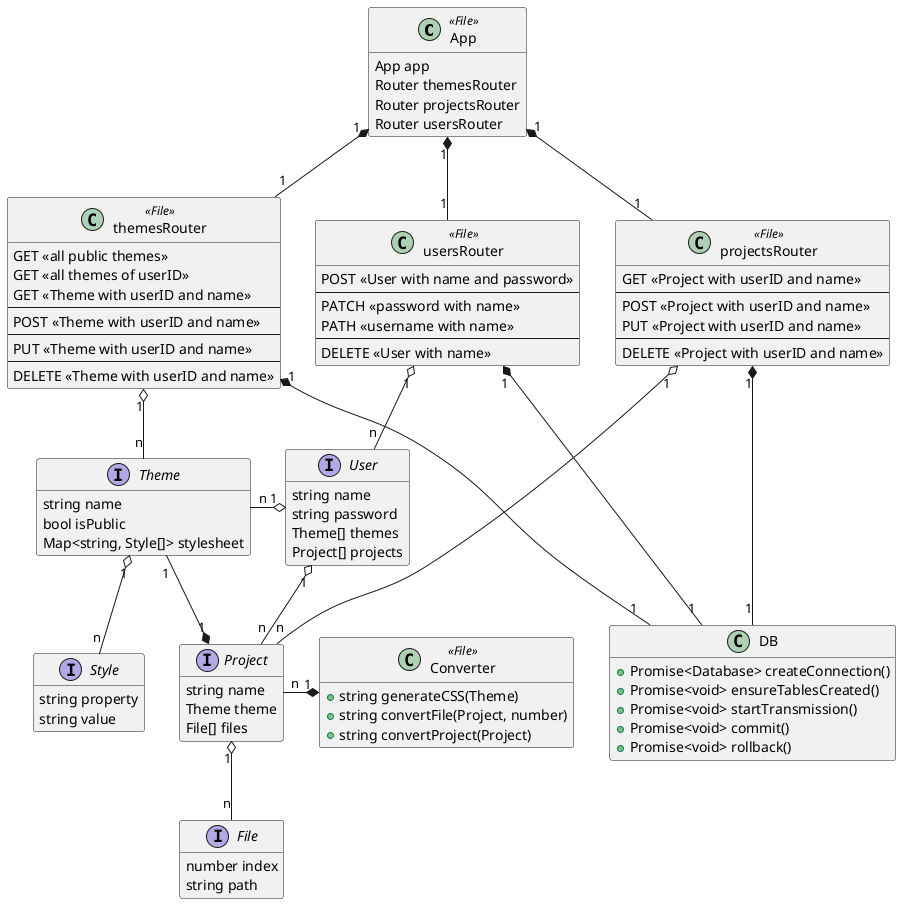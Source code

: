 @startuml a
hide empty fields
hide empty methods

class App <<File>>
{
  App app
  Router themesRouter
  Router projectsRouter
  Router usersRouter
}

class themesRouter <<File>>
{
  GET <<all public themes>>
  GET <<all themes of userID>>
  GET <<Theme with userID and name>>
  --
  POST <<Theme with userID and name>>
  --
  PUT <<Theme with userID and name>>
  --
  DELETE <<Theme with userID and name>>
}

class projectsRouter <<File>>
{
  GET <<Project with userID and name>>
  --
  POST <<Project with userID and name>>
  PUT <<Project with userID and name>>
  --
  DELETE <<Project with userID and name>>
}

class usersRouter <<File>>
{
  POST <<User with name and password>>
  --
  PATCH <<password with name>>
  PATH <<username with name>>
  --
  DELETE <<User with name>>
}

class DB
{
  +Promise<Database> createConnection()
  +Promise<void> ensureTablesCreated()
  +Promise<void> startTransmission()
  +Promise<void> commit()
  +Promise<void> rollback()
}

interface Project
{
  string name
  Theme theme
  File[] files
}

interface File
{
  number index
  string path
}

interface User
{
  string name
  string password
  Theme[] themes
  Project[] projects
}

interface Style
{
  string property
  string value
}

interface Theme
{
  string name
  bool isPublic
  Map<string, Style[]> stylesheet
}

class Converter <<File>>
{
  +string generateCSS(Theme)
  +string convertFile(Project, number)
  +string convertProject(Project)
}

User "1" o-- "n" Project
User "1" o-l- "n" Theme
Project "1" *-l- "1" Theme
Converter "1" *-l- "n" Project
Theme "1" o-- "n" Style
Project "1" o-- "n" File
App "1" *-- "1" themesRouter
App "1" *-- "1" projectsRouter
App "1" *-- "1" usersRouter
themesRouter "1" o-- "n" Theme
projectsRouter "1" o-- "n" Project
usersRouter "1" o-- "n" User
themesRouter "1" *--- "1" DB
projectsRouter "1" *--- "1" DB
usersRouter "1" *--- "1" DB

@enduml